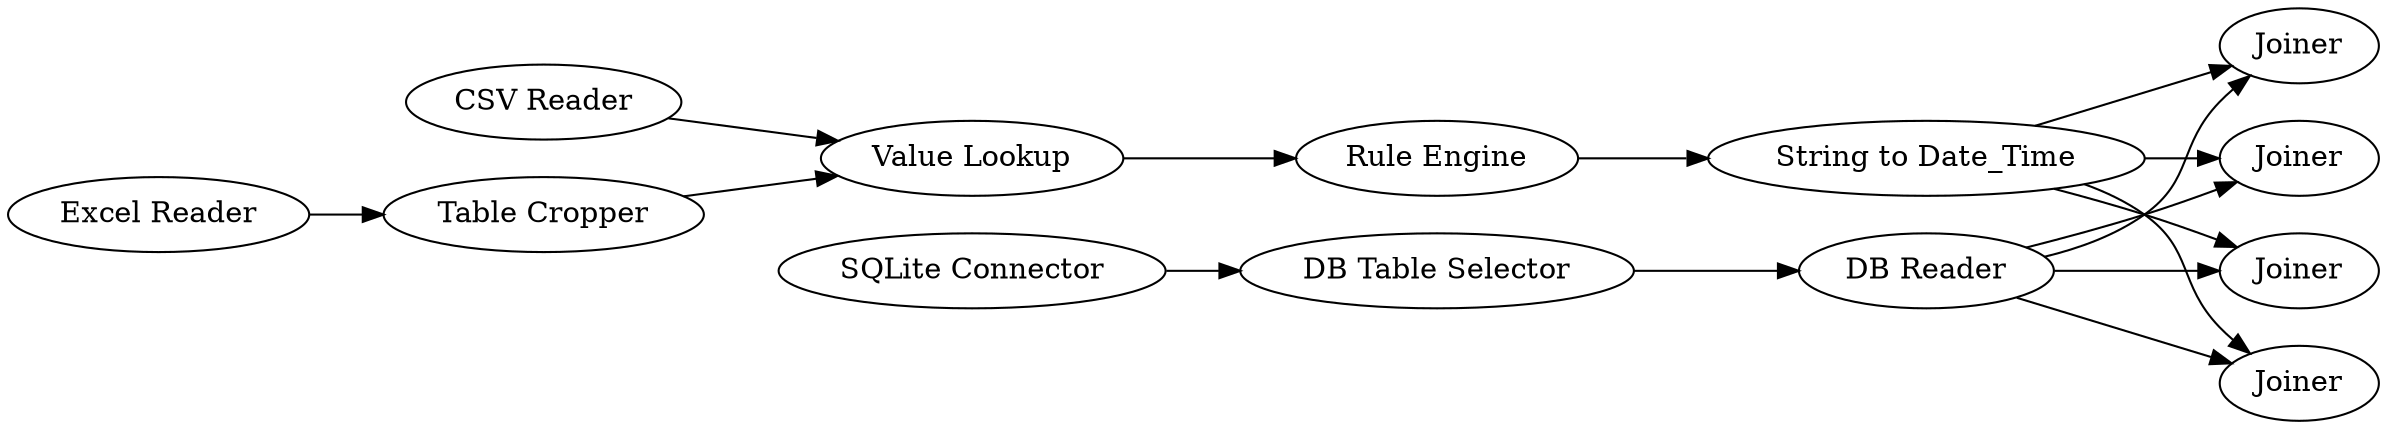 digraph {
	"3902130079148883978_271" [label="Value Lookup"]
	"3902130079148883978_368" [label=Joiner]
	"3902130079148883978_422" [label="CSV Reader"]
	"3902130079148883978_403" [label="DB Table Selector"]
	"3902130079148883978_419" [label=Joiner]
	"3902130079148883978_273" [label="String to Date_Time"]
	"3902130079148883978_418" [label=Joiner]
	"3902130079148883978_420" [label=Joiner]
	"3902130079148883978_423" [label="Excel Reader"]
	"3902130079148883978_406" [label="SQLite Connector"]
	"3902130079148883978_266" [label="Table Cropper"]
	"3902130079148883978_404" [label="DB Reader"]
	"3902130079148883978_272" [label="Rule Engine"]
	"3902130079148883978_266" -> "3902130079148883978_271"
	"3902130079148883978_273" -> "3902130079148883978_368"
	"3902130079148883978_422" -> "3902130079148883978_271"
	"3902130079148883978_404" -> "3902130079148883978_368"
	"3902130079148883978_403" -> "3902130079148883978_404"
	"3902130079148883978_273" -> "3902130079148883978_419"
	"3902130079148883978_404" -> "3902130079148883978_419"
	"3902130079148883978_423" -> "3902130079148883978_266"
	"3902130079148883978_271" -> "3902130079148883978_272"
	"3902130079148883978_273" -> "3902130079148883978_418"
	"3902130079148883978_406" -> "3902130079148883978_403"
	"3902130079148883978_273" -> "3902130079148883978_420"
	"3902130079148883978_404" -> "3902130079148883978_420"
	"3902130079148883978_404" -> "3902130079148883978_418"
	"3902130079148883978_272" -> "3902130079148883978_273"
	rankdir=LR
}
